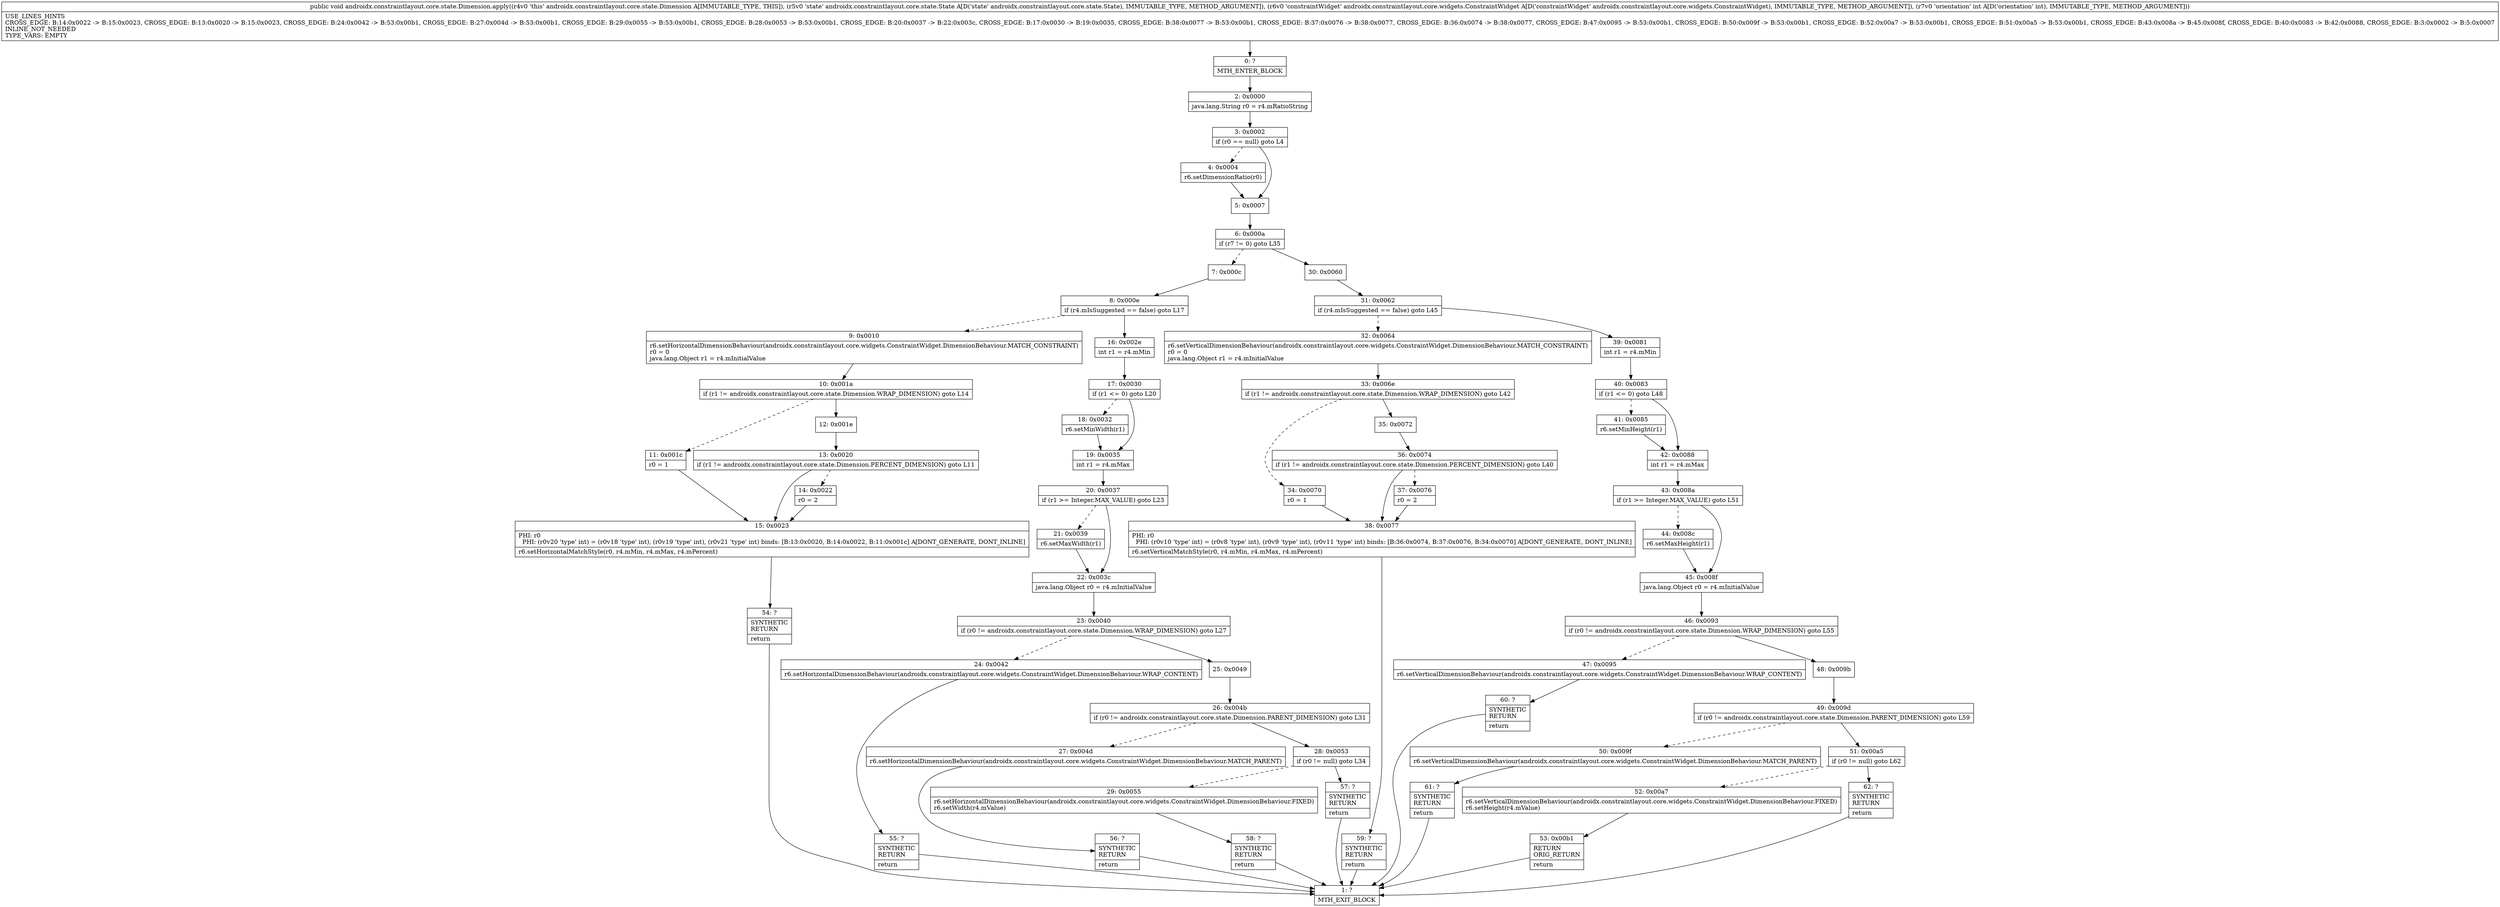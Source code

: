 digraph "CFG forandroidx.constraintlayout.core.state.Dimension.apply(Landroidx\/constraintlayout\/core\/state\/State;Landroidx\/constraintlayout\/core\/widgets\/ConstraintWidget;I)V" {
Node_0 [shape=record,label="{0\:\ ?|MTH_ENTER_BLOCK\l}"];
Node_2 [shape=record,label="{2\:\ 0x0000|java.lang.String r0 = r4.mRatioString\l}"];
Node_3 [shape=record,label="{3\:\ 0x0002|if (r0 == null) goto L4\l}"];
Node_4 [shape=record,label="{4\:\ 0x0004|r6.setDimensionRatio(r0)\l}"];
Node_5 [shape=record,label="{5\:\ 0x0007}"];
Node_6 [shape=record,label="{6\:\ 0x000a|if (r7 != 0) goto L35\l}"];
Node_7 [shape=record,label="{7\:\ 0x000c}"];
Node_8 [shape=record,label="{8\:\ 0x000e|if (r4.mIsSuggested == false) goto L17\l}"];
Node_9 [shape=record,label="{9\:\ 0x0010|r6.setHorizontalDimensionBehaviour(androidx.constraintlayout.core.widgets.ConstraintWidget.DimensionBehaviour.MATCH_CONSTRAINT)\lr0 = 0\ljava.lang.Object r1 = r4.mInitialValue\l}"];
Node_10 [shape=record,label="{10\:\ 0x001a|if (r1 != androidx.constraintlayout.core.state.Dimension.WRAP_DIMENSION) goto L14\l}"];
Node_11 [shape=record,label="{11\:\ 0x001c|r0 = 1\l}"];
Node_15 [shape=record,label="{15\:\ 0x0023|PHI: r0 \l  PHI: (r0v20 'type' int) = (r0v18 'type' int), (r0v19 'type' int), (r0v21 'type' int) binds: [B:13:0x0020, B:14:0x0022, B:11:0x001c] A[DONT_GENERATE, DONT_INLINE]\l|r6.setHorizontalMatchStyle(r0, r4.mMin, r4.mMax, r4.mPercent)\l}"];
Node_54 [shape=record,label="{54\:\ ?|SYNTHETIC\lRETURN\l|return\l}"];
Node_1 [shape=record,label="{1\:\ ?|MTH_EXIT_BLOCK\l}"];
Node_12 [shape=record,label="{12\:\ 0x001e}"];
Node_13 [shape=record,label="{13\:\ 0x0020|if (r1 != androidx.constraintlayout.core.state.Dimension.PERCENT_DIMENSION) goto L11\l}"];
Node_14 [shape=record,label="{14\:\ 0x0022|r0 = 2\l}"];
Node_16 [shape=record,label="{16\:\ 0x002e|int r1 = r4.mMin\l}"];
Node_17 [shape=record,label="{17\:\ 0x0030|if (r1 \<= 0) goto L20\l}"];
Node_18 [shape=record,label="{18\:\ 0x0032|r6.setMinWidth(r1)\l}"];
Node_19 [shape=record,label="{19\:\ 0x0035|int r1 = r4.mMax\l}"];
Node_20 [shape=record,label="{20\:\ 0x0037|if (r1 \>= Integer.MAX_VALUE) goto L23\l}"];
Node_21 [shape=record,label="{21\:\ 0x0039|r6.setMaxWidth(r1)\l}"];
Node_22 [shape=record,label="{22\:\ 0x003c|java.lang.Object r0 = r4.mInitialValue\l}"];
Node_23 [shape=record,label="{23\:\ 0x0040|if (r0 != androidx.constraintlayout.core.state.Dimension.WRAP_DIMENSION) goto L27\l}"];
Node_24 [shape=record,label="{24\:\ 0x0042|r6.setHorizontalDimensionBehaviour(androidx.constraintlayout.core.widgets.ConstraintWidget.DimensionBehaviour.WRAP_CONTENT)\l}"];
Node_55 [shape=record,label="{55\:\ ?|SYNTHETIC\lRETURN\l|return\l}"];
Node_25 [shape=record,label="{25\:\ 0x0049}"];
Node_26 [shape=record,label="{26\:\ 0x004b|if (r0 != androidx.constraintlayout.core.state.Dimension.PARENT_DIMENSION) goto L31\l}"];
Node_27 [shape=record,label="{27\:\ 0x004d|r6.setHorizontalDimensionBehaviour(androidx.constraintlayout.core.widgets.ConstraintWidget.DimensionBehaviour.MATCH_PARENT)\l}"];
Node_56 [shape=record,label="{56\:\ ?|SYNTHETIC\lRETURN\l|return\l}"];
Node_28 [shape=record,label="{28\:\ 0x0053|if (r0 != null) goto L34\l}"];
Node_29 [shape=record,label="{29\:\ 0x0055|r6.setHorizontalDimensionBehaviour(androidx.constraintlayout.core.widgets.ConstraintWidget.DimensionBehaviour.FIXED)\lr6.setWidth(r4.mValue)\l}"];
Node_58 [shape=record,label="{58\:\ ?|SYNTHETIC\lRETURN\l|return\l}"];
Node_57 [shape=record,label="{57\:\ ?|SYNTHETIC\lRETURN\l|return\l}"];
Node_30 [shape=record,label="{30\:\ 0x0060}"];
Node_31 [shape=record,label="{31\:\ 0x0062|if (r4.mIsSuggested == false) goto L45\l}"];
Node_32 [shape=record,label="{32\:\ 0x0064|r6.setVerticalDimensionBehaviour(androidx.constraintlayout.core.widgets.ConstraintWidget.DimensionBehaviour.MATCH_CONSTRAINT)\lr0 = 0\ljava.lang.Object r1 = r4.mInitialValue\l}"];
Node_33 [shape=record,label="{33\:\ 0x006e|if (r1 != androidx.constraintlayout.core.state.Dimension.WRAP_DIMENSION) goto L42\l}"];
Node_34 [shape=record,label="{34\:\ 0x0070|r0 = 1\l}"];
Node_38 [shape=record,label="{38\:\ 0x0077|PHI: r0 \l  PHI: (r0v10 'type' int) = (r0v8 'type' int), (r0v9 'type' int), (r0v11 'type' int) binds: [B:36:0x0074, B:37:0x0076, B:34:0x0070] A[DONT_GENERATE, DONT_INLINE]\l|r6.setVerticalMatchStyle(r0, r4.mMin, r4.mMax, r4.mPercent)\l}"];
Node_59 [shape=record,label="{59\:\ ?|SYNTHETIC\lRETURN\l|return\l}"];
Node_35 [shape=record,label="{35\:\ 0x0072}"];
Node_36 [shape=record,label="{36\:\ 0x0074|if (r1 != androidx.constraintlayout.core.state.Dimension.PERCENT_DIMENSION) goto L40\l}"];
Node_37 [shape=record,label="{37\:\ 0x0076|r0 = 2\l}"];
Node_39 [shape=record,label="{39\:\ 0x0081|int r1 = r4.mMin\l}"];
Node_40 [shape=record,label="{40\:\ 0x0083|if (r1 \<= 0) goto L48\l}"];
Node_41 [shape=record,label="{41\:\ 0x0085|r6.setMinHeight(r1)\l}"];
Node_42 [shape=record,label="{42\:\ 0x0088|int r1 = r4.mMax\l}"];
Node_43 [shape=record,label="{43\:\ 0x008a|if (r1 \>= Integer.MAX_VALUE) goto L51\l}"];
Node_44 [shape=record,label="{44\:\ 0x008c|r6.setMaxHeight(r1)\l}"];
Node_45 [shape=record,label="{45\:\ 0x008f|java.lang.Object r0 = r4.mInitialValue\l}"];
Node_46 [shape=record,label="{46\:\ 0x0093|if (r0 != androidx.constraintlayout.core.state.Dimension.WRAP_DIMENSION) goto L55\l}"];
Node_47 [shape=record,label="{47\:\ 0x0095|r6.setVerticalDimensionBehaviour(androidx.constraintlayout.core.widgets.ConstraintWidget.DimensionBehaviour.WRAP_CONTENT)\l}"];
Node_60 [shape=record,label="{60\:\ ?|SYNTHETIC\lRETURN\l|return\l}"];
Node_48 [shape=record,label="{48\:\ 0x009b}"];
Node_49 [shape=record,label="{49\:\ 0x009d|if (r0 != androidx.constraintlayout.core.state.Dimension.PARENT_DIMENSION) goto L59\l}"];
Node_50 [shape=record,label="{50\:\ 0x009f|r6.setVerticalDimensionBehaviour(androidx.constraintlayout.core.widgets.ConstraintWidget.DimensionBehaviour.MATCH_PARENT)\l}"];
Node_61 [shape=record,label="{61\:\ ?|SYNTHETIC\lRETURN\l|return\l}"];
Node_51 [shape=record,label="{51\:\ 0x00a5|if (r0 != null) goto L62\l}"];
Node_52 [shape=record,label="{52\:\ 0x00a7|r6.setVerticalDimensionBehaviour(androidx.constraintlayout.core.widgets.ConstraintWidget.DimensionBehaviour.FIXED)\lr6.setHeight(r4.mValue)\l}"];
Node_53 [shape=record,label="{53\:\ 0x00b1|RETURN\lORIG_RETURN\l|return\l}"];
Node_62 [shape=record,label="{62\:\ ?|SYNTHETIC\lRETURN\l|return\l}"];
MethodNode[shape=record,label="{public void androidx.constraintlayout.core.state.Dimension.apply((r4v0 'this' androidx.constraintlayout.core.state.Dimension A[IMMUTABLE_TYPE, THIS]), (r5v0 'state' androidx.constraintlayout.core.state.State A[D('state' androidx.constraintlayout.core.state.State), IMMUTABLE_TYPE, METHOD_ARGUMENT]), (r6v0 'constraintWidget' androidx.constraintlayout.core.widgets.ConstraintWidget A[D('constraintWidget' androidx.constraintlayout.core.widgets.ConstraintWidget), IMMUTABLE_TYPE, METHOD_ARGUMENT]), (r7v0 'orientation' int A[D('orientation' int), IMMUTABLE_TYPE, METHOD_ARGUMENT]))  | USE_LINES_HINTS\lCROSS_EDGE: B:14:0x0022 \-\> B:15:0x0023, CROSS_EDGE: B:13:0x0020 \-\> B:15:0x0023, CROSS_EDGE: B:24:0x0042 \-\> B:53:0x00b1, CROSS_EDGE: B:27:0x004d \-\> B:53:0x00b1, CROSS_EDGE: B:29:0x0055 \-\> B:53:0x00b1, CROSS_EDGE: B:28:0x0053 \-\> B:53:0x00b1, CROSS_EDGE: B:20:0x0037 \-\> B:22:0x003c, CROSS_EDGE: B:17:0x0030 \-\> B:19:0x0035, CROSS_EDGE: B:38:0x0077 \-\> B:53:0x00b1, CROSS_EDGE: B:37:0x0076 \-\> B:38:0x0077, CROSS_EDGE: B:36:0x0074 \-\> B:38:0x0077, CROSS_EDGE: B:47:0x0095 \-\> B:53:0x00b1, CROSS_EDGE: B:50:0x009f \-\> B:53:0x00b1, CROSS_EDGE: B:52:0x00a7 \-\> B:53:0x00b1, CROSS_EDGE: B:51:0x00a5 \-\> B:53:0x00b1, CROSS_EDGE: B:43:0x008a \-\> B:45:0x008f, CROSS_EDGE: B:40:0x0083 \-\> B:42:0x0088, CROSS_EDGE: B:3:0x0002 \-\> B:5:0x0007\lINLINE_NOT_NEEDED\lTYPE_VARS: EMPTY\l}"];
MethodNode -> Node_0;Node_0 -> Node_2;
Node_2 -> Node_3;
Node_3 -> Node_4[style=dashed];
Node_3 -> Node_5;
Node_4 -> Node_5;
Node_5 -> Node_6;
Node_6 -> Node_7[style=dashed];
Node_6 -> Node_30;
Node_7 -> Node_8;
Node_8 -> Node_9[style=dashed];
Node_8 -> Node_16;
Node_9 -> Node_10;
Node_10 -> Node_11[style=dashed];
Node_10 -> Node_12;
Node_11 -> Node_15;
Node_15 -> Node_54;
Node_54 -> Node_1;
Node_12 -> Node_13;
Node_13 -> Node_14[style=dashed];
Node_13 -> Node_15;
Node_14 -> Node_15;
Node_16 -> Node_17;
Node_17 -> Node_18[style=dashed];
Node_17 -> Node_19;
Node_18 -> Node_19;
Node_19 -> Node_20;
Node_20 -> Node_21[style=dashed];
Node_20 -> Node_22;
Node_21 -> Node_22;
Node_22 -> Node_23;
Node_23 -> Node_24[style=dashed];
Node_23 -> Node_25;
Node_24 -> Node_55;
Node_55 -> Node_1;
Node_25 -> Node_26;
Node_26 -> Node_27[style=dashed];
Node_26 -> Node_28;
Node_27 -> Node_56;
Node_56 -> Node_1;
Node_28 -> Node_29[style=dashed];
Node_28 -> Node_57;
Node_29 -> Node_58;
Node_58 -> Node_1;
Node_57 -> Node_1;
Node_30 -> Node_31;
Node_31 -> Node_32[style=dashed];
Node_31 -> Node_39;
Node_32 -> Node_33;
Node_33 -> Node_34[style=dashed];
Node_33 -> Node_35;
Node_34 -> Node_38;
Node_38 -> Node_59;
Node_59 -> Node_1;
Node_35 -> Node_36;
Node_36 -> Node_37[style=dashed];
Node_36 -> Node_38;
Node_37 -> Node_38;
Node_39 -> Node_40;
Node_40 -> Node_41[style=dashed];
Node_40 -> Node_42;
Node_41 -> Node_42;
Node_42 -> Node_43;
Node_43 -> Node_44[style=dashed];
Node_43 -> Node_45;
Node_44 -> Node_45;
Node_45 -> Node_46;
Node_46 -> Node_47[style=dashed];
Node_46 -> Node_48;
Node_47 -> Node_60;
Node_60 -> Node_1;
Node_48 -> Node_49;
Node_49 -> Node_50[style=dashed];
Node_49 -> Node_51;
Node_50 -> Node_61;
Node_61 -> Node_1;
Node_51 -> Node_52[style=dashed];
Node_51 -> Node_62;
Node_52 -> Node_53;
Node_53 -> Node_1;
Node_62 -> Node_1;
}

